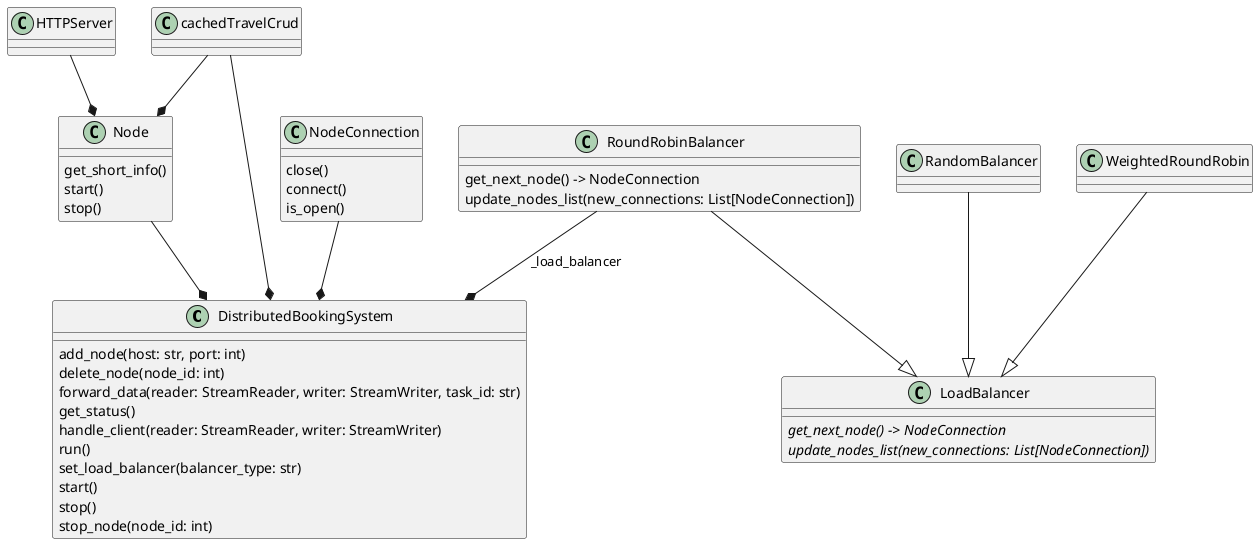 @startuml classes_07-distributedSystem
set namespaceSeparator none
class "DistributedBookingSystem" as DistributedBookingSystem {
  add_node(host: str, port: int)
  delete_node(node_id: int)
  forward_data(reader: StreamReader, writer: StreamWriter, task_id: str)
  get_status()
  handle_client(reader: StreamReader, writer: StreamWriter)
  run()
  set_load_balancer(balancer_type: str)
  start()
  stop()
  stop_node(node_id: int)
}
class "LoadBalancer" as LoadBalancer {
  {abstract}get_next_node() -> NodeConnection
  {abstract}update_nodes_list(new_connections: List[NodeConnection])
}
class "Node" as Node {
  get_short_info()
  start()
  stop()
}
class "NodeConnection" as NodeConnection {
  close()
  connect()
  is_open()
}
class "RandomBalancer" as RandomBalancer {
}
class "RoundRobinBalancer" as RoundRobinBalancer {
  get_next_node() -> NodeConnection
  update_nodes_list(new_connections: List[NodeConnection])
}
class "WeightedRoundRobin" as WeightedRoundRobin {
}
RandomBalancer --|> LoadBalancer
RoundRobinBalancer --|> LoadBalancer
WeightedRoundRobin --|> LoadBalancer
RoundRobinBalancer --* DistributedBookingSystem : _load_balancer
Node --* DistributedBookingSystem
NodeConnection --* DistributedBookingSystem
HTTPServer --* Node
cachedTravelCrud --* Node
cachedTravelCrud --* DistributedBookingSystem
@enduml

